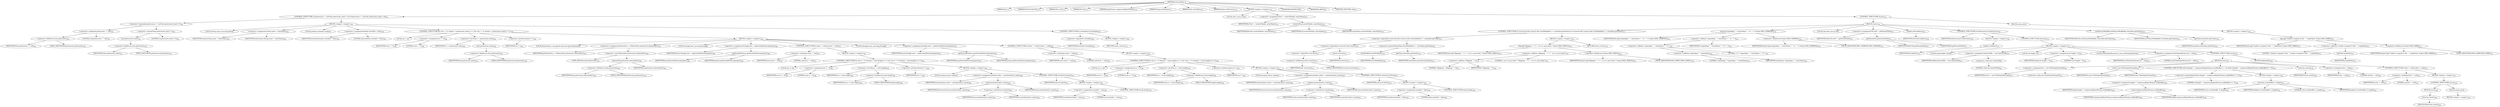digraph "extractFile" {  
"335" [label = <(METHOD,extractFile)<SUB>175</SUB>> ]
"16" [label = <(PARAM,this)<SUB>175</SUB>> ]
"336" [label = <(PARAM,FileUtils fileUtils)<SUB>175</SUB>> ]
"337" [label = <(PARAM,File srcF)<SUB>175</SUB>> ]
"338" [label = <(PARAM,File dir)<SUB>175</SUB>> ]
"339" [label = <(PARAM,InputStream compressedInputStream)<SUB>176</SUB>> ]
"340" [label = <(PARAM,String entryName)<SUB>177</SUB>> ]
"341" [label = <(PARAM,Date entryDate)<SUB>178</SUB>> ]
"342" [label = <(PARAM,boolean isDirectory)<SUB>178</SUB>> ]
"343" [label = <(BLOCK,&lt;empty&gt;,&lt;empty&gt;)<SUB>179</SUB>> ]
"344" [label = <(CONTROL_STRUCTURE,if (patternsets != null &amp;&amp; patternsets.size() &gt; 0),if (patternsets != null &amp;&amp; patternsets.size() &gt; 0))<SUB>181</SUB>> ]
"345" [label = <(&lt;operator&gt;.logicalAnd,patternsets != null &amp;&amp; patternsets.size() &gt; 0)<SUB>181</SUB>> ]
"346" [label = <(&lt;operator&gt;.notEquals,patternsets != null)<SUB>181</SUB>> ]
"347" [label = <(&lt;operator&gt;.fieldAccess,this.patternsets)<SUB>181</SUB>> ]
"348" [label = <(IDENTIFIER,this,patternsets != null)<SUB>181</SUB>> ]
"349" [label = <(FIELD_IDENTIFIER,patternsets,patternsets)<SUB>181</SUB>> ]
"350" [label = <(LITERAL,null,patternsets != null)<SUB>181</SUB>> ]
"351" [label = <(&lt;operator&gt;.greaterThan,patternsets.size() &gt; 0)<SUB>181</SUB>> ]
"352" [label = <(size,patternsets.size())<SUB>181</SUB>> ]
"353" [label = <(&lt;operator&gt;.fieldAccess,this.patternsets)<SUB>181</SUB>> ]
"354" [label = <(IDENTIFIER,this,patternsets.size())<SUB>181</SUB>> ]
"355" [label = <(FIELD_IDENTIFIER,patternsets,patternsets)<SUB>181</SUB>> ]
"356" [label = <(LITERAL,0,patternsets.size() &gt; 0)<SUB>181</SUB>> ]
"357" [label = <(BLOCK,&lt;empty&gt;,&lt;empty&gt;)<SUB>181</SUB>> ]
"358" [label = <(LOCAL,String name: java.lang.String)> ]
"359" [label = <(&lt;operator&gt;.assignment,String name = entryName)<SUB>182</SUB>> ]
"360" [label = <(IDENTIFIER,name,String name = entryName)<SUB>182</SUB>> ]
"361" [label = <(IDENTIFIER,entryName,String name = entryName)<SUB>182</SUB>> ]
"362" [label = <(LOCAL,boolean included: boolean)> ]
"363" [label = <(&lt;operator&gt;.assignment,boolean included = false)<SUB>183</SUB>> ]
"364" [label = <(IDENTIFIER,included,boolean included = false)<SUB>183</SUB>> ]
"365" [label = <(LITERAL,false,boolean included = false)<SUB>183</SUB>> ]
"366" [label = <(CONTROL_STRUCTURE,for (int v = 0; Some(v &lt; patternsets.size()); v++),for (int v = 0; Some(v &lt; patternsets.size()); v++))<SUB>184</SUB>> ]
"367" [label = <(LOCAL,int v: int)> ]
"368" [label = <(&lt;operator&gt;.assignment,int v = 0)<SUB>184</SUB>> ]
"369" [label = <(IDENTIFIER,v,int v = 0)<SUB>184</SUB>> ]
"370" [label = <(LITERAL,0,int v = 0)<SUB>184</SUB>> ]
"371" [label = <(&lt;operator&gt;.lessThan,v &lt; patternsets.size())<SUB>184</SUB>> ]
"372" [label = <(IDENTIFIER,v,v &lt; patternsets.size())<SUB>184</SUB>> ]
"373" [label = <(size,patternsets.size())<SUB>184</SUB>> ]
"374" [label = <(&lt;operator&gt;.fieldAccess,this.patternsets)<SUB>184</SUB>> ]
"375" [label = <(IDENTIFIER,this,patternsets.size())<SUB>184</SUB>> ]
"376" [label = <(FIELD_IDENTIFIER,patternsets,patternsets)<SUB>184</SUB>> ]
"377" [label = <(&lt;operator&gt;.postIncrement,v++)<SUB>184</SUB>> ]
"378" [label = <(IDENTIFIER,v,v++)<SUB>184</SUB>> ]
"379" [label = <(BLOCK,&lt;empty&gt;,&lt;empty&gt;)<SUB>184</SUB>> ]
"380" [label = <(LOCAL,PatternSet p: org.apache.tools.ant.types.PatternSet)> ]
"381" [label = <(&lt;operator&gt;.assignment,PatternSet p = (PatternSet) patternsets.elementAt(v))<SUB>185</SUB>> ]
"382" [label = <(IDENTIFIER,p,PatternSet p = (PatternSet) patternsets.elementAt(v))<SUB>185</SUB>> ]
"383" [label = <(&lt;operator&gt;.cast,(PatternSet) patternsets.elementAt(v))<SUB>185</SUB>> ]
"384" [label = <(TYPE_REF,PatternSet,PatternSet)<SUB>185</SUB>> ]
"385" [label = <(elementAt,patternsets.elementAt(v))<SUB>185</SUB>> ]
"386" [label = <(&lt;operator&gt;.fieldAccess,this.patternsets)<SUB>185</SUB>> ]
"387" [label = <(IDENTIFIER,this,patternsets.elementAt(v))<SUB>185</SUB>> ]
"388" [label = <(FIELD_IDENTIFIER,patternsets,patternsets)<SUB>185</SUB>> ]
"389" [label = <(IDENTIFIER,v,patternsets.elementAt(v))<SUB>185</SUB>> ]
"390" [label = <(LOCAL,String[] incls: java.lang.String[])> ]
"391" [label = <(&lt;operator&gt;.assignment,String[] incls = getIncludePatterns(project))<SUB>186</SUB>> ]
"392" [label = <(IDENTIFIER,incls,String[] incls = getIncludePatterns(project))<SUB>186</SUB>> ]
"393" [label = <(getIncludePatterns,getIncludePatterns(project))<SUB>186</SUB>> ]
"394" [label = <(IDENTIFIER,p,getIncludePatterns(project))<SUB>186</SUB>> ]
"395" [label = <(IDENTIFIER,project,getIncludePatterns(project))<SUB>186</SUB>> ]
"396" [label = <(CONTROL_STRUCTURE,if (incls != null),if (incls != null))<SUB>187</SUB>> ]
"397" [label = <(&lt;operator&gt;.notEquals,incls != null)<SUB>187</SUB>> ]
"398" [label = <(IDENTIFIER,incls,incls != null)<SUB>187</SUB>> ]
"399" [label = <(LITERAL,null,incls != null)<SUB>187</SUB>> ]
"400" [label = <(BLOCK,&lt;empty&gt;,&lt;empty&gt;)<SUB>187</SUB>> ]
"401" [label = <(CONTROL_STRUCTURE,for (int w = 0; Some(w &lt; incls.length); w++),for (int w = 0; Some(w &lt; incls.length); w++))<SUB>188</SUB>> ]
"402" [label = <(LOCAL,int w: int)> ]
"403" [label = <(&lt;operator&gt;.assignment,int w = 0)<SUB>188</SUB>> ]
"404" [label = <(IDENTIFIER,w,int w = 0)<SUB>188</SUB>> ]
"405" [label = <(LITERAL,0,int w = 0)<SUB>188</SUB>> ]
"406" [label = <(&lt;operator&gt;.lessThan,w &lt; incls.length)<SUB>188</SUB>> ]
"407" [label = <(IDENTIFIER,w,w &lt; incls.length)<SUB>188</SUB>> ]
"408" [label = <(&lt;operator&gt;.fieldAccess,incls.length)<SUB>188</SUB>> ]
"409" [label = <(IDENTIFIER,incls,w &lt; incls.length)<SUB>188</SUB>> ]
"410" [label = <(FIELD_IDENTIFIER,length,length)<SUB>188</SUB>> ]
"411" [label = <(&lt;operator&gt;.postIncrement,w++)<SUB>188</SUB>> ]
"412" [label = <(IDENTIFIER,w,w++)<SUB>188</SUB>> ]
"413" [label = <(BLOCK,&lt;empty&gt;,&lt;empty&gt;)<SUB>188</SUB>> ]
"414" [label = <(LOCAL,boolean isIncl: boolean)> ]
"415" [label = <(&lt;operator&gt;.assignment,boolean isIncl = match(incls[w], name))<SUB>189</SUB>> ]
"416" [label = <(IDENTIFIER,isIncl,boolean isIncl = match(incls[w], name))<SUB>189</SUB>> ]
"417" [label = <(match,match(incls[w], name))<SUB>190</SUB>> ]
"418" [label = <(IDENTIFIER,DirectoryScanner,match(incls[w], name))<SUB>190</SUB>> ]
"419" [label = <(&lt;operator&gt;.indexAccess,incls[w])<SUB>190</SUB>> ]
"420" [label = <(IDENTIFIER,incls,match(incls[w], name))<SUB>190</SUB>> ]
"421" [label = <(IDENTIFIER,w,match(incls[w], name))<SUB>190</SUB>> ]
"422" [label = <(IDENTIFIER,name,match(incls[w], name))<SUB>190</SUB>> ]
"423" [label = <(CONTROL_STRUCTURE,if (isIncl),if (isIncl))<SUB>191</SUB>> ]
"424" [label = <(IDENTIFIER,isIncl,if (isIncl))<SUB>191</SUB>> ]
"425" [label = <(BLOCK,&lt;empty&gt;,&lt;empty&gt;)<SUB>191</SUB>> ]
"426" [label = <(&lt;operator&gt;.assignment,included = true)<SUB>192</SUB>> ]
"427" [label = <(IDENTIFIER,included,included = true)<SUB>192</SUB>> ]
"428" [label = <(LITERAL,true,included = true)<SUB>192</SUB>> ]
"429" [label = <(CONTROL_STRUCTURE,break;,break;)<SUB>193</SUB>> ]
"430" [label = <(LOCAL,String[] excls: java.lang.String[])> ]
"431" [label = <(&lt;operator&gt;.assignment,String[] excls = getExcludePatterns(project))<SUB>197</SUB>> ]
"432" [label = <(IDENTIFIER,excls,String[] excls = getExcludePatterns(project))<SUB>197</SUB>> ]
"433" [label = <(getExcludePatterns,getExcludePatterns(project))<SUB>197</SUB>> ]
"434" [label = <(IDENTIFIER,p,getExcludePatterns(project))<SUB>197</SUB>> ]
"435" [label = <(IDENTIFIER,project,getExcludePatterns(project))<SUB>197</SUB>> ]
"436" [label = <(CONTROL_STRUCTURE,if (excls != null),if (excls != null))<SUB>198</SUB>> ]
"437" [label = <(&lt;operator&gt;.notEquals,excls != null)<SUB>198</SUB>> ]
"438" [label = <(IDENTIFIER,excls,excls != null)<SUB>198</SUB>> ]
"439" [label = <(LITERAL,null,excls != null)<SUB>198</SUB>> ]
"440" [label = <(BLOCK,&lt;empty&gt;,&lt;empty&gt;)<SUB>198</SUB>> ]
"441" [label = <(CONTROL_STRUCTURE,for (int w = 0; Some(w &lt; excls.length); w++),for (int w = 0; Some(w &lt; excls.length); w++))<SUB>199</SUB>> ]
"442" [label = <(LOCAL,int w: int)> ]
"443" [label = <(&lt;operator&gt;.assignment,int w = 0)<SUB>199</SUB>> ]
"444" [label = <(IDENTIFIER,w,int w = 0)<SUB>199</SUB>> ]
"445" [label = <(LITERAL,0,int w = 0)<SUB>199</SUB>> ]
"446" [label = <(&lt;operator&gt;.lessThan,w &lt; excls.length)<SUB>199</SUB>> ]
"447" [label = <(IDENTIFIER,w,w &lt; excls.length)<SUB>199</SUB>> ]
"448" [label = <(&lt;operator&gt;.fieldAccess,excls.length)<SUB>199</SUB>> ]
"449" [label = <(IDENTIFIER,excls,w &lt; excls.length)<SUB>199</SUB>> ]
"450" [label = <(FIELD_IDENTIFIER,length,length)<SUB>199</SUB>> ]
"451" [label = <(&lt;operator&gt;.postIncrement,w++)<SUB>199</SUB>> ]
"452" [label = <(IDENTIFIER,w,w++)<SUB>199</SUB>> ]
"453" [label = <(BLOCK,&lt;empty&gt;,&lt;empty&gt;)<SUB>199</SUB>> ]
"454" [label = <(LOCAL,boolean isExcl: boolean)> ]
"455" [label = <(&lt;operator&gt;.assignment,boolean isExcl = match(excls[w], name))<SUB>200</SUB>> ]
"456" [label = <(IDENTIFIER,isExcl,boolean isExcl = match(excls[w], name))<SUB>200</SUB>> ]
"457" [label = <(match,match(excls[w], name))<SUB>201</SUB>> ]
"458" [label = <(IDENTIFIER,DirectoryScanner,match(excls[w], name))<SUB>201</SUB>> ]
"459" [label = <(&lt;operator&gt;.indexAccess,excls[w])<SUB>201</SUB>> ]
"460" [label = <(IDENTIFIER,excls,match(excls[w], name))<SUB>201</SUB>> ]
"461" [label = <(IDENTIFIER,w,match(excls[w], name))<SUB>201</SUB>> ]
"462" [label = <(IDENTIFIER,name,match(excls[w], name))<SUB>201</SUB>> ]
"463" [label = <(CONTROL_STRUCTURE,if (isExcl),if (isExcl))<SUB>202</SUB>> ]
"464" [label = <(IDENTIFIER,isExcl,if (isExcl))<SUB>202</SUB>> ]
"465" [label = <(BLOCK,&lt;empty&gt;,&lt;empty&gt;)<SUB>202</SUB>> ]
"466" [label = <(&lt;operator&gt;.assignment,included = false)<SUB>203</SUB>> ]
"467" [label = <(IDENTIFIER,included,included = false)<SUB>203</SUB>> ]
"468" [label = <(LITERAL,false,included = false)<SUB>203</SUB>> ]
"469" [label = <(CONTROL_STRUCTURE,break;,break;)<SUB>204</SUB>> ]
"470" [label = <(CONTROL_STRUCTURE,if (!included),if (!included))<SUB>209</SUB>> ]
"471" [label = <(&lt;operator&gt;.logicalNot,!included)<SUB>209</SUB>> ]
"472" [label = <(IDENTIFIER,included,!included)<SUB>209</SUB>> ]
"473" [label = <(BLOCK,&lt;empty&gt;,&lt;empty&gt;)<SUB>209</SUB>> ]
"474" [label = <(RETURN,return;,return;)<SUB>211</SUB>> ]
"475" [label = <(LOCAL,File f: java.io.File)> ]
"476" [label = <(&lt;operator&gt;.assignment,File f = resolveFile(dir, entryName))<SUB>215</SUB>> ]
"477" [label = <(IDENTIFIER,f,File f = resolveFile(dir, entryName))<SUB>215</SUB>> ]
"478" [label = <(resolveFile,resolveFile(dir, entryName))<SUB>215</SUB>> ]
"479" [label = <(IDENTIFIER,fileUtils,resolveFile(dir, entryName))<SUB>215</SUB>> ]
"480" [label = <(IDENTIFIER,dir,resolveFile(dir, entryName))<SUB>215</SUB>> ]
"481" [label = <(IDENTIFIER,entryName,resolveFile(dir, entryName))<SUB>215</SUB>> ]
"482" [label = <(CONTROL_STRUCTURE,try,try)<SUB>216</SUB>> ]
"483" [label = <(BLOCK,try,try)<SUB>216</SUB>> ]
"484" [label = <(CONTROL_STRUCTURE,if (!overwrite &amp;&amp; f.exists() &amp;&amp; f.lastModified() &gt;= entryDate.getTime()),if (!overwrite &amp;&amp; f.exists() &amp;&amp; f.lastModified() &gt;= entryDate.getTime()))<SUB>217</SUB>> ]
"485" [label = <(&lt;operator&gt;.logicalAnd,!overwrite &amp;&amp; f.exists() &amp;&amp; f.lastModified() &gt;= entryDate.getTime())<SUB>217</SUB>> ]
"486" [label = <(&lt;operator&gt;.logicalAnd,!overwrite &amp;&amp; f.exists())<SUB>217</SUB>> ]
"487" [label = <(&lt;operator&gt;.logicalNot,!overwrite)<SUB>217</SUB>> ]
"488" [label = <(&lt;operator&gt;.fieldAccess,this.overwrite)<SUB>217</SUB>> ]
"489" [label = <(IDENTIFIER,this,!overwrite)<SUB>217</SUB>> ]
"490" [label = <(FIELD_IDENTIFIER,overwrite,overwrite)<SUB>217</SUB>> ]
"491" [label = <(exists,f.exists())<SUB>217</SUB>> ]
"492" [label = <(IDENTIFIER,f,f.exists())<SUB>217</SUB>> ]
"493" [label = <(&lt;operator&gt;.greaterEqualsThan,f.lastModified() &gt;= entryDate.getTime())<SUB>218</SUB>> ]
"494" [label = <(lastModified,f.lastModified())<SUB>218</SUB>> ]
"495" [label = <(IDENTIFIER,f,f.lastModified())<SUB>218</SUB>> ]
"496" [label = <(getTime,entryDate.getTime())<SUB>218</SUB>> ]
"497" [label = <(IDENTIFIER,entryDate,entryDate.getTime())<SUB>218</SUB>> ]
"498" [label = <(BLOCK,&lt;empty&gt;,&lt;empty&gt;)<SUB>218</SUB>> ]
"499" [label = <(log,log(&quot;Skipping &quot; + f + &quot; as it is up-to-date&quot;, Project.MSG_DEBUG))<SUB>219</SUB>> ]
"15" [label = <(IDENTIFIER,this,log(&quot;Skipping &quot; + f + &quot; as it is up-to-date&quot;, Project.MSG_DEBUG))<SUB>219</SUB>> ]
"500" [label = <(&lt;operator&gt;.addition,&quot;Skipping &quot; + f + &quot; as it is up-to-date&quot;)<SUB>219</SUB>> ]
"501" [label = <(&lt;operator&gt;.addition,&quot;Skipping &quot; + f)<SUB>219</SUB>> ]
"502" [label = <(LITERAL,&quot;Skipping &quot;,&quot;Skipping &quot; + f)<SUB>219</SUB>> ]
"503" [label = <(IDENTIFIER,f,&quot;Skipping &quot; + f)<SUB>219</SUB>> ]
"504" [label = <(LITERAL,&quot; as it is up-to-date&quot;,&quot;Skipping &quot; + f + &quot; as it is up-to-date&quot;)<SUB>219</SUB>> ]
"505" [label = <(&lt;operator&gt;.fieldAccess,Project.MSG_DEBUG)<SUB>220</SUB>> ]
"506" [label = <(IDENTIFIER,Project,log(&quot;Skipping &quot; + f + &quot; as it is up-to-date&quot;, Project.MSG_DEBUG))<SUB>220</SUB>> ]
"507" [label = <(FIELD_IDENTIFIER,MSG_DEBUG,MSG_DEBUG)<SUB>220</SUB>> ]
"508" [label = <(RETURN,return;,return;)<SUB>221</SUB>> ]
"509" [label = <(log,log(&quot;expanding &quot; + entryName + &quot; to &quot; + f, Project.MSG_VERBOSE))<SUB>224</SUB>> ]
"17" [label = <(IDENTIFIER,this,log(&quot;expanding &quot; + entryName + &quot; to &quot; + f, Project.MSG_VERBOSE))<SUB>224</SUB>> ]
"510" [label = <(&lt;operator&gt;.addition,&quot;expanding &quot; + entryName + &quot; to &quot; + f)<SUB>224</SUB>> ]
"511" [label = <(&lt;operator&gt;.addition,&quot;expanding &quot; + entryName + &quot; to &quot;)<SUB>224</SUB>> ]
"512" [label = <(&lt;operator&gt;.addition,&quot;expanding &quot; + entryName)<SUB>224</SUB>> ]
"513" [label = <(LITERAL,&quot;expanding &quot;,&quot;expanding &quot; + entryName)<SUB>224</SUB>> ]
"514" [label = <(IDENTIFIER,entryName,&quot;expanding &quot; + entryName)<SUB>224</SUB>> ]
"515" [label = <(LITERAL,&quot; to &quot;,&quot;expanding &quot; + entryName + &quot; to &quot;)<SUB>224</SUB>> ]
"516" [label = <(IDENTIFIER,f,&quot;expanding &quot; + entryName + &quot; to &quot; + f)<SUB>224</SUB>> ]
"517" [label = <(&lt;operator&gt;.fieldAccess,Project.MSG_VERBOSE)<SUB>225</SUB>> ]
"518" [label = <(IDENTIFIER,Project,log(&quot;expanding &quot; + entryName + &quot; to &quot; + f, Project.MSG_VERBOSE))<SUB>225</SUB>> ]
"519" [label = <(FIELD_IDENTIFIER,MSG_VERBOSE,MSG_VERBOSE)<SUB>225</SUB>> ]
"520" [label = <(LOCAL,File dirF: java.io.File)> ]
"521" [label = <(&lt;operator&gt;.assignment,File dirF = getParentFile(f))<SUB>227</SUB>> ]
"522" [label = <(IDENTIFIER,dirF,File dirF = getParentFile(f))<SUB>227</SUB>> ]
"523" [label = <(getParentFile,getParentFile(f))<SUB>227</SUB>> ]
"524" [label = <(IDENTIFIER,fileUtils,getParentFile(f))<SUB>227</SUB>> ]
"525" [label = <(IDENTIFIER,f,getParentFile(f))<SUB>227</SUB>> ]
"526" [label = <(mkdirs,dirF.mkdirs())<SUB>228</SUB>> ]
"527" [label = <(IDENTIFIER,dirF,dirF.mkdirs())<SUB>228</SUB>> ]
"528" [label = <(CONTROL_STRUCTURE,if (isDirectory),if (isDirectory))<SUB>230</SUB>> ]
"529" [label = <(IDENTIFIER,isDirectory,if (isDirectory))<SUB>230</SUB>> ]
"530" [label = <(BLOCK,&lt;empty&gt;,&lt;empty&gt;)<SUB>230</SUB>> ]
"531" [label = <(mkdirs,f.mkdirs())<SUB>231</SUB>> ]
"532" [label = <(IDENTIFIER,f,f.mkdirs())<SUB>231</SUB>> ]
"533" [label = <(CONTROL_STRUCTURE,else,else)<SUB>232</SUB>> ]
"534" [label = <(BLOCK,&lt;empty&gt;,&lt;empty&gt;)<SUB>232</SUB>> ]
"535" [label = <(LOCAL,byte[] buffer: byte[])> ]
"536" [label = <(&lt;operator&gt;.assignment,byte[] buffer = new byte[1024])<SUB>233</SUB>> ]
"537" [label = <(IDENTIFIER,buffer,byte[] buffer = new byte[1024])<SUB>233</SUB>> ]
"538" [label = <(&lt;operator&gt;.alloc,new byte[1024])> ]
"539" [label = <(LITERAL,1024,new byte[1024])<SUB>233</SUB>> ]
"540" [label = <(LOCAL,int length: int)> ]
"541" [label = <(&lt;operator&gt;.assignment,int length = 0)<SUB>234</SUB>> ]
"542" [label = <(IDENTIFIER,length,int length = 0)<SUB>234</SUB>> ]
"543" [label = <(LITERAL,0,int length = 0)<SUB>234</SUB>> ]
"19" [label = <(LOCAL,FileOutputStream fos: java.io.FileOutputStream)> ]
"544" [label = <(&lt;operator&gt;.assignment,FileOutputStream fos = null)<SUB>235</SUB>> ]
"545" [label = <(IDENTIFIER,fos,FileOutputStream fos = null)<SUB>235</SUB>> ]
"546" [label = <(LITERAL,null,FileOutputStream fos = null)<SUB>235</SUB>> ]
"547" [label = <(CONTROL_STRUCTURE,try,try)<SUB>236</SUB>> ]
"548" [label = <(BLOCK,try,try)<SUB>236</SUB>> ]
"549" [label = <(&lt;operator&gt;.assignment,fos = new FileOutputStream(f))<SUB>237</SUB>> ]
"550" [label = <(IDENTIFIER,fos,fos = new FileOutputStream(f))<SUB>237</SUB>> ]
"551" [label = <(&lt;operator&gt;.alloc,new FileOutputStream(f))<SUB>237</SUB>> ]
"552" [label = <(&lt;init&gt;,new FileOutputStream(f))<SUB>237</SUB>> ]
"18" [label = <(IDENTIFIER,fos,new FileOutputStream(f))<SUB>237</SUB>> ]
"553" [label = <(IDENTIFIER,f,new FileOutputStream(f))<SUB>237</SUB>> ]
"554" [label = <(CONTROL_STRUCTURE,while ((length = compressedInputStream.read(buffer)) &gt;= 0),while ((length = compressedInputStream.read(buffer)) &gt;= 0))<SUB>239</SUB>> ]
"555" [label = <(&lt;operator&gt;.greaterEqualsThan,(length = compressedInputStream.read(buffer)) &gt;= 0)<SUB>239</SUB>> ]
"556" [label = <(&lt;operator&gt;.assignment,length = compressedInputStream.read(buffer))<SUB>239</SUB>> ]
"557" [label = <(IDENTIFIER,length,length = compressedInputStream.read(buffer))<SUB>239</SUB>> ]
"558" [label = <(read,compressedInputStream.read(buffer))<SUB>240</SUB>> ]
"559" [label = <(IDENTIFIER,compressedInputStream,compressedInputStream.read(buffer))<SUB>240</SUB>> ]
"560" [label = <(IDENTIFIER,buffer,compressedInputStream.read(buffer))<SUB>240</SUB>> ]
"561" [label = <(LITERAL,0,(length = compressedInputStream.read(buffer)) &gt;= 0)<SUB>240</SUB>> ]
"562" [label = <(BLOCK,&lt;empty&gt;,&lt;empty&gt;)<SUB>240</SUB>> ]
"563" [label = <(write,fos.write(buffer, 0, length))<SUB>241</SUB>> ]
"564" [label = <(IDENTIFIER,fos,fos.write(buffer, 0, length))<SUB>241</SUB>> ]
"565" [label = <(IDENTIFIER,buffer,fos.write(buffer, 0, length))<SUB>241</SUB>> ]
"566" [label = <(LITERAL,0,fos.write(buffer, 0, length))<SUB>241</SUB>> ]
"567" [label = <(IDENTIFIER,length,fos.write(buffer, 0, length))<SUB>241</SUB>> ]
"568" [label = <(close,fos.close())<SUB>244</SUB>> ]
"569" [label = <(IDENTIFIER,fos,fos.close())<SUB>244</SUB>> ]
"570" [label = <(&lt;operator&gt;.assignment,fos = null)<SUB>245</SUB>> ]
"571" [label = <(IDENTIFIER,fos,fos = null)<SUB>245</SUB>> ]
"572" [label = <(LITERAL,null,fos = null)<SUB>245</SUB>> ]
"573" [label = <(BLOCK,finally,finally)<SUB>246</SUB>> ]
"574" [label = <(CONTROL_STRUCTURE,if (fos != null),if (fos != null))<SUB>247</SUB>> ]
"575" [label = <(&lt;operator&gt;.notEquals,fos != null)<SUB>247</SUB>> ]
"576" [label = <(IDENTIFIER,fos,fos != null)<SUB>247</SUB>> ]
"577" [label = <(LITERAL,null,fos != null)<SUB>247</SUB>> ]
"578" [label = <(BLOCK,&lt;empty&gt;,&lt;empty&gt;)<SUB>247</SUB>> ]
"579" [label = <(CONTROL_STRUCTURE,try,try)<SUB>248</SUB>> ]
"580" [label = <(BLOCK,try,try)<SUB>248</SUB>> ]
"581" [label = <(close,fos.close())<SUB>249</SUB>> ]
"582" [label = <(IDENTIFIER,fos,fos.close())<SUB>249</SUB>> ]
"583" [label = <(BLOCK,catch,catch)> ]
"584" [label = <(BLOCK,&lt;empty&gt;,&lt;empty&gt;)<SUB>250</SUB>> ]
"585" [label = <(setFileLastModified,setFileLastModified(f, entryDate.getTime()))<SUB>255</SUB>> ]
"586" [label = <(IDENTIFIER,fileUtils,setFileLastModified(f, entryDate.getTime()))<SUB>255</SUB>> ]
"587" [label = <(IDENTIFIER,f,setFileLastModified(f, entryDate.getTime()))<SUB>255</SUB>> ]
"588" [label = <(getTime,entryDate.getTime())<SUB>255</SUB>> ]
"589" [label = <(IDENTIFIER,entryDate,entryDate.getTime())<SUB>255</SUB>> ]
"590" [label = <(BLOCK,catch,catch)> ]
"591" [label = <(BLOCK,&lt;empty&gt;,&lt;empty&gt;)<SUB>256</SUB>> ]
"592" [label = <(log,log(&quot;Unable to expand to file &quot; + f.getPath(), Project.MSG_WARN))<SUB>257</SUB>> ]
"20" [label = <(IDENTIFIER,this,log(&quot;Unable to expand to file &quot; + f.getPath(), Project.MSG_WARN))<SUB>257</SUB>> ]
"593" [label = <(&lt;operator&gt;.addition,&quot;Unable to expand to file &quot; + f.getPath())<SUB>257</SUB>> ]
"594" [label = <(LITERAL,&quot;Unable to expand to file &quot;,&quot;Unable to expand to file &quot; + f.getPath())<SUB>257</SUB>> ]
"595" [label = <(getPath,f.getPath())<SUB>257</SUB>> ]
"596" [label = <(IDENTIFIER,f,f.getPath())<SUB>257</SUB>> ]
"597" [label = <(&lt;operator&gt;.fieldAccess,Project.MSG_WARN)<SUB>257</SUB>> ]
"598" [label = <(IDENTIFIER,Project,log(&quot;Unable to expand to file &quot; + f.getPath(), Project.MSG_WARN))<SUB>257</SUB>> ]
"599" [label = <(FIELD_IDENTIFIER,MSG_WARN,MSG_WARN)<SUB>257</SUB>> ]
"600" [label = <(MODIFIER,PROTECTED)> ]
"601" [label = <(MODIFIER,VIRTUAL)> ]
"602" [label = <(METHOD_RETURN,void)<SUB>175</SUB>> ]
  "335" -> "16" 
  "335" -> "336" 
  "335" -> "337" 
  "335" -> "338" 
  "335" -> "339" 
  "335" -> "340" 
  "335" -> "341" 
  "335" -> "342" 
  "335" -> "343" 
  "335" -> "600" 
  "335" -> "601" 
  "335" -> "602" 
  "343" -> "344" 
  "343" -> "475" 
  "343" -> "476" 
  "343" -> "482" 
  "344" -> "345" 
  "344" -> "357" 
  "345" -> "346" 
  "345" -> "351" 
  "346" -> "347" 
  "346" -> "350" 
  "347" -> "348" 
  "347" -> "349" 
  "351" -> "352" 
  "351" -> "356" 
  "352" -> "353" 
  "353" -> "354" 
  "353" -> "355" 
  "357" -> "358" 
  "357" -> "359" 
  "357" -> "362" 
  "357" -> "363" 
  "357" -> "366" 
  "357" -> "470" 
  "359" -> "360" 
  "359" -> "361" 
  "363" -> "364" 
  "363" -> "365" 
  "366" -> "367" 
  "366" -> "368" 
  "366" -> "371" 
  "366" -> "377" 
  "366" -> "379" 
  "368" -> "369" 
  "368" -> "370" 
  "371" -> "372" 
  "371" -> "373" 
  "373" -> "374" 
  "374" -> "375" 
  "374" -> "376" 
  "377" -> "378" 
  "379" -> "380" 
  "379" -> "381" 
  "379" -> "390" 
  "379" -> "391" 
  "379" -> "396" 
  "379" -> "430" 
  "379" -> "431" 
  "379" -> "436" 
  "381" -> "382" 
  "381" -> "383" 
  "383" -> "384" 
  "383" -> "385" 
  "385" -> "386" 
  "385" -> "389" 
  "386" -> "387" 
  "386" -> "388" 
  "391" -> "392" 
  "391" -> "393" 
  "393" -> "394" 
  "393" -> "395" 
  "396" -> "397" 
  "396" -> "400" 
  "397" -> "398" 
  "397" -> "399" 
  "400" -> "401" 
  "401" -> "402" 
  "401" -> "403" 
  "401" -> "406" 
  "401" -> "411" 
  "401" -> "413" 
  "403" -> "404" 
  "403" -> "405" 
  "406" -> "407" 
  "406" -> "408" 
  "408" -> "409" 
  "408" -> "410" 
  "411" -> "412" 
  "413" -> "414" 
  "413" -> "415" 
  "413" -> "423" 
  "415" -> "416" 
  "415" -> "417" 
  "417" -> "418" 
  "417" -> "419" 
  "417" -> "422" 
  "419" -> "420" 
  "419" -> "421" 
  "423" -> "424" 
  "423" -> "425" 
  "425" -> "426" 
  "425" -> "429" 
  "426" -> "427" 
  "426" -> "428" 
  "431" -> "432" 
  "431" -> "433" 
  "433" -> "434" 
  "433" -> "435" 
  "436" -> "437" 
  "436" -> "440" 
  "437" -> "438" 
  "437" -> "439" 
  "440" -> "441" 
  "441" -> "442" 
  "441" -> "443" 
  "441" -> "446" 
  "441" -> "451" 
  "441" -> "453" 
  "443" -> "444" 
  "443" -> "445" 
  "446" -> "447" 
  "446" -> "448" 
  "448" -> "449" 
  "448" -> "450" 
  "451" -> "452" 
  "453" -> "454" 
  "453" -> "455" 
  "453" -> "463" 
  "455" -> "456" 
  "455" -> "457" 
  "457" -> "458" 
  "457" -> "459" 
  "457" -> "462" 
  "459" -> "460" 
  "459" -> "461" 
  "463" -> "464" 
  "463" -> "465" 
  "465" -> "466" 
  "465" -> "469" 
  "466" -> "467" 
  "466" -> "468" 
  "470" -> "471" 
  "470" -> "473" 
  "471" -> "472" 
  "473" -> "474" 
  "476" -> "477" 
  "476" -> "478" 
  "478" -> "479" 
  "478" -> "480" 
  "478" -> "481" 
  "482" -> "483" 
  "482" -> "590" 
  "483" -> "484" 
  "483" -> "509" 
  "483" -> "520" 
  "483" -> "521" 
  "483" -> "526" 
  "483" -> "528" 
  "483" -> "585" 
  "484" -> "485" 
  "484" -> "498" 
  "485" -> "486" 
  "485" -> "493" 
  "486" -> "487" 
  "486" -> "491" 
  "487" -> "488" 
  "488" -> "489" 
  "488" -> "490" 
  "491" -> "492" 
  "493" -> "494" 
  "493" -> "496" 
  "494" -> "495" 
  "496" -> "497" 
  "498" -> "499" 
  "498" -> "508" 
  "499" -> "15" 
  "499" -> "500" 
  "499" -> "505" 
  "500" -> "501" 
  "500" -> "504" 
  "501" -> "502" 
  "501" -> "503" 
  "505" -> "506" 
  "505" -> "507" 
  "509" -> "17" 
  "509" -> "510" 
  "509" -> "517" 
  "510" -> "511" 
  "510" -> "516" 
  "511" -> "512" 
  "511" -> "515" 
  "512" -> "513" 
  "512" -> "514" 
  "517" -> "518" 
  "517" -> "519" 
  "521" -> "522" 
  "521" -> "523" 
  "523" -> "524" 
  "523" -> "525" 
  "526" -> "527" 
  "528" -> "529" 
  "528" -> "530" 
  "528" -> "533" 
  "530" -> "531" 
  "531" -> "532" 
  "533" -> "534" 
  "534" -> "535" 
  "534" -> "536" 
  "534" -> "540" 
  "534" -> "541" 
  "534" -> "19" 
  "534" -> "544" 
  "534" -> "547" 
  "536" -> "537" 
  "536" -> "538" 
  "538" -> "539" 
  "541" -> "542" 
  "541" -> "543" 
  "544" -> "545" 
  "544" -> "546" 
  "547" -> "548" 
  "547" -> "573" 
  "548" -> "549" 
  "548" -> "552" 
  "548" -> "554" 
  "548" -> "568" 
  "548" -> "570" 
  "549" -> "550" 
  "549" -> "551" 
  "552" -> "18" 
  "552" -> "553" 
  "554" -> "555" 
  "554" -> "562" 
  "555" -> "556" 
  "555" -> "561" 
  "556" -> "557" 
  "556" -> "558" 
  "558" -> "559" 
  "558" -> "560" 
  "562" -> "563" 
  "563" -> "564" 
  "563" -> "565" 
  "563" -> "566" 
  "563" -> "567" 
  "568" -> "569" 
  "570" -> "571" 
  "570" -> "572" 
  "573" -> "574" 
  "574" -> "575" 
  "574" -> "578" 
  "575" -> "576" 
  "575" -> "577" 
  "578" -> "579" 
  "579" -> "580" 
  "579" -> "583" 
  "580" -> "581" 
  "581" -> "582" 
  "583" -> "584" 
  "585" -> "586" 
  "585" -> "587" 
  "585" -> "588" 
  "588" -> "589" 
  "590" -> "591" 
  "591" -> "592" 
  "592" -> "20" 
  "592" -> "593" 
  "592" -> "597" 
  "593" -> "594" 
  "593" -> "595" 
  "595" -> "596" 
  "597" -> "598" 
  "597" -> "599" 
}
